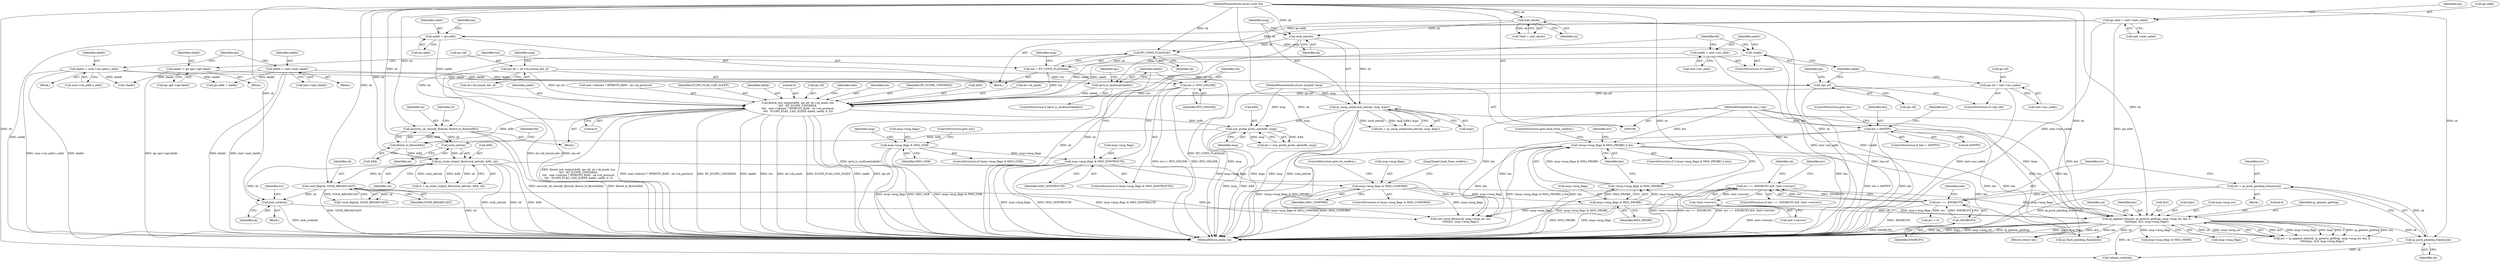 digraph "0_linux_f6d8bd051c391c1c0458a30b2a7abcd939329259_27@API" {
"1000550" [label="(Call,err == -ENOBUFS && !inet->recverr)"];
"1000551" [label="(Call,err == -ENOBUFS)"];
"1000545" [label="(Call,err = ip_push_pending_frames(sk))"];
"1000547" [label="(Call,ip_push_pending_frames(sk))"];
"1000517" [label="(Call,ip_append_data(sk, ip_generic_getfrag, msg->msg_iov, len, 0,\n\t\t\t\t\t&ipc, &rt, msg->msg_flags))"];
"1000513" [label="(Call,lock_sock(sk))"];
"1000440" [label="(Call,ip_route_output_flow(sock_net(sk), &fl4, sk))"];
"1000441" [label="(Call,sock_net(sk))"];
"1000433" [label="(Call,security_sk_classify_flow(sk, flowi4_to_flowi(&fl4)))"];
"1000357" [label="(Call,RT_CONN_FLAGS(sk))"];
"1000255" [label="(Call,sock_net(sk))"];
"1000115" [label="(Call,inet_sk(sk))"];
"1000108" [label="(MethodParameterIn,struct sock *sk)"];
"1000435" [label="(Call,flowi4_to_flowi(&fl4))"];
"1000426" [label="(Call,raw_probe_proto_opt(&fl4, msg))"];
"1000394" [label="(Call,flowi4_init_output(&fl4, ipc.oif, sk->sk_mark, tos,\n\t\t\t\t   RT_SCOPE_UNIVERSE,\n\t\t\t\t   inet->hdrincl ? IPPROTO_RAW : sk->sk_protocol,\n\t\t\t\t   FLOWI_FLAG_CAN_SLEEP, daddr, saddr, 0, 0))"];
"1000377" [label="(Call,ipc.oif = inet->mc_index)"];
"1000373" [label="(Call,!ipc.oif)"];
"1000240" [label="(Call,ipc.oif = sk->sk_bound_dev_if)"];
"1000355" [label="(Call,tos = RT_CONN_FLAGS(sk))"];
"1000365" [label="(Call,tos |= RTO_ONLINK)"];
"1000369" [label="(Call,ipv4_is_multicast(daddr))"];
"1000346" [label="(Call,daddr = ipc.opt->opt.faddr)"];
"1000218" [label="(Call,daddr = inet->inet_daddr)"];
"1000198" [label="(Call,daddr = usin->sin_addr.s_addr)"];
"1000387" [label="(Call,saddr = inet->mc_addr)"];
"1000385" [label="(Call,!saddr)"];
"1000270" [label="(Call,saddr = ipc.addr)"];
"1000223" [label="(Call,ipc.addr = inet->inet_saddr)"];
"1000254" [label="(Call,ip_cmsg_send(sock_net(sk), msg, &ipc))"];
"1000109" [label="(MethodParameterIn,struct msghdr *msg)"];
"1000470" [label="(Call,sock_flag(sk, SOCK_BROADCAST))"];
"1000589" [label="(Call,!(msg->msg_flags & MSG_PROBE) || len)"];
"1000590" [label="(Call,!(msg->msg_flags & MSG_PROBE))"];
"1000591" [label="(Call,msg->msg_flags & MSG_PROBE)"];
"1000475" [label="(Call,msg->msg_flags & MSG_CONFIRM)"];
"1000360" [label="(Call,msg->msg_flags & MSG_DONTROUTE)"];
"1000145" [label="(Call,msg->msg_flags & MSG_OOB)"];
"1000136" [label="(Call,len > 0xFFFF)"];
"1000110" [label="(MethodParameterIn,size_t len)"];
"1000553" [label="(Call,-ENOBUFS)"];
"1000555" [label="(Call,!inet->recverr)"];
"1000227" [label="(Call,inet->inet_saddr)"];
"1000433" [label="(Call,security_sk_classify_flow(sk, flowi4_to_flowi(&fl4)))"];
"1000141" [label="(Identifier,err)"];
"1000365" [label="(Call,tos |= RTO_ONLINK)"];
"1000588" [label="(ControlStructure,if (!(msg->msg_flags & MSG_PROBE) || len))"];
"1000387" [label="(Call,saddr = inet->mc_addr)"];
"1000277" [label="(Identifier,ipc)"];
"1000400" [label="(Call,sk->sk_mark)"];
"1000550" [label="(Call,err == -ENOBUFS && !inet->recverr)"];
"1000518" [label="(Identifier,sk)"];
"1000440" [label="(Call,ip_route_output_flow(sock_net(sk), &fl4, sk))"];
"1000254" [label="(Call,ip_cmsg_send(sock_net(sk), msg, &ipc))"];
"1000355" [label="(Call,tos = RT_CONN_FLAGS(sk))"];
"1000479" [label="(Identifier,MSG_CONFIRM)"];
"1000415" [label="(Identifier,saddr)"];
"1000551" [label="(Call,err == -ENOBUFS)"];
"1000218" [label="(Call,daddr = inet->inet_daddr)"];
"1000223" [label="(Call,ipc.addr = inet->inet_saddr)"];
"1000356" [label="(Identifier,tos)"];
"1000139" [label="(ControlStructure,goto out;)"];
"1000272" [label="(Call,ipc.addr)"];
"1000255" [label="(Call,sock_net(sk))"];
"1000377" [label="(Call,ipc.oif = inet->mc_index)"];
"1000523" [label="(Identifier,len)"];
"1000590" [label="(Call,!(msg->msg_flags & MSG_PROBE))"];
"1000200" [label="(Call,usin->sin_addr.s_addr)"];
"1000341" [label="(Block,)"];
"1000138" [label="(Literal,0xFFFF)"];
"1000517" [label="(Call,ip_append_data(sk, ip_generic_getfrag, msg->msg_iov, len, 0,\n\t\t\t\t\t&ipc, &rt, msg->msg_flags))"];
"1000545" [label="(Call,err = ip_push_pending_frames(sk))"];
"1000434" [label="(Identifier,sk)"];
"1000405" [label="(Call,inet->hdrincl ? IPPROTO_RAW : sk->sk_protocol)"];
"1000475" [label="(Call,msg->msg_flags & MSG_CONFIRM)"];
"1000527" [label="(Call,&rt)"];
"1000346" [label="(Call,daddr = ipc.opt->opt.faddr)"];
"1000225" [label="(Identifier,ipc)"];
"1000471" [label="(Identifier,sk)"];
"1000348" [label="(Call,ipc.opt->opt.faddr)"];
"1000556" [label="(Call,inet->recverr)"];
"1000427" [label="(Call,&fl4)"];
"1000244" [label="(Call,sk->sk_bound_dev_if)"];
"1000413" [label="(Identifier,FLOWI_FLAG_CAN_SLEEP)"];
"1000361" [label="(Call,msg->msg_flags)"];
"1000137" [label="(Identifier,len)"];
"1000372" [label="(ControlStructure,if (!ipc.oif))"];
"1000596" [label="(Identifier,len)"];
"1000592" [label="(Call,msg->msg_flags)"];
"1000258" [label="(Call,&ipc)"];
"1000362" [label="(Identifier,msg)"];
"1000146" [label="(Call,msg->msg_flags)"];
"1000589" [label="(Call,!(msg->msg_flags & MSG_PROBE) || len)"];
"1000516" [label="(Identifier,err)"];
"1000435" [label="(Call,flowi4_to_flowi(&fl4))"];
"1000375" [label="(Identifier,ipc)"];
"1000198" [label="(Call,daddr = usin->sin_addr.s_addr)"];
"1000414" [label="(Identifier,daddr)"];
"1000525" [label="(Call,&ipc)"];
"1000224" [label="(Call,ipc.addr)"];
"1000555" [label="(Call,!inet->recverr)"];
"1000241" [label="(Call,ipc.oif)"];
"1000474" [label="(ControlStructure,if (msg->msg_flags & MSG_CONFIRM))"];
"1000563" [label="(Identifier,sk)"];
"1000552" [label="(Identifier,err)"];
"1000513" [label="(Call,lock_sock(sk))"];
"1000597" [label="(ControlStructure,goto back_from_confirm;)"];
"1000548" [label="(Identifier,sk)"];
"1000529" [label="(Call,msg->msg_flags)"];
"1000270" [label="(Call,saddr = ipc.addr)"];
"1000544" [label="(Block,)"];
"1000275" [label="(Call,ipc.addr = daddr)"];
"1000367" [label="(Identifier,RTO_ONLINK)"];
"1000360" [label="(Call,msg->msg_flags & MSG_DONTROUTE)"];
"1000115" [label="(Call,inet_sk(sk))"];
"1000520" [label="(Call,msg->msg_iov)"];
"1000546" [label="(Identifier,err)"];
"1000359" [label="(ControlStructure,if (msg->msg_flags & MSG_DONTROUTE))"];
"1000416" [label="(Literal,0)"];
"1000384" [label="(ControlStructure,if (!saddr))"];
"1000470" [label="(Call,sock_flag(sk, SOCK_BROADCAST))"];
"1000113" [label="(Call,*inet = inet_sk(sk))"];
"1000357" [label="(Call,RT_CONN_FLAGS(sk))"];
"1000385" [label="(Call,!saddr)"];
"1000240" [label="(Call,ipc.oif = sk->sk_bound_dev_if)"];
"1000386" [label="(Identifier,saddr)"];
"1000515" [label="(Call,err = ip_append_data(sk, ip_generic_getfrag, msg->msg_iov, len, 0,\n\t\t\t\t\t&ipc, &rt, msg->msg_flags))"];
"1000514" [label="(Identifier,sk)"];
"1000144" [label="(ControlStructure,if (msg->msg_flags & MSG_OOB))"];
"1000488" [label="(Call,raw_send_hdrinc(sk, msg->msg_iov, len,\n\t\t\t\t\t&rt, msg->msg_flags))"];
"1000347" [label="(Identifier,daddr)"];
"1000150" [label="(ControlStructure,goto out;)"];
"1000436" [label="(Call,&fl4)"];
"1000109" [label="(MethodParameterIn,struct msghdr *msg)"];
"1000472" [label="(Identifier,SOCK_BROADCAST)"];
"1000389" [label="(Call,inet->mc_addr)"];
"1000580" [label="(Return,return len;)"];
"1000252" [label="(Call,err = ip_cmsg_send(sock_net(sk), msg, &ipc))"];
"1000421" [label="(Identifier,inet)"];
"1000476" [label="(Call,msg->msg_flags)"];
"1000554" [label="(Identifier,ENOBUFS)"];
"1000153" [label="(Identifier,msg)"];
"1000394" [label="(Call,flowi4_init_output(&fl4, ipc.oif, sk->sk_mark, tos,\n\t\t\t\t   RT_SCOPE_UNIVERSE,\n\t\t\t\t   inet->hdrincl ? IPPROTO_RAW : sk->sk_protocol,\n\t\t\t\t   FLOWI_FLAG_CAN_SLEEP, daddr, saddr, 0, 0))"];
"1000219" [label="(Identifier,daddr)"];
"1000443" [label="(Call,&fl4)"];
"1000370" [label="(Identifier,daddr)"];
"1000364" [label="(Identifier,MSG_DONTROUTE)"];
"1000373" [label="(Call,!ipc.oif)"];
"1000481" [label="(JumpTarget,back_from_confirm:)"];
"1000438" [label="(Call,rt = ip_route_output_flow(sock_net(sk), &fl4, sk))"];
"1000480" [label="(ControlStructure,goto do_confirm;)"];
"1000595" [label="(Identifier,MSG_PROBE)"];
"1000257" [label="(Identifier,msg)"];
"1000557" [label="(Identifier,inet)"];
"1000424" [label="(Call,err = raw_probe_proto_opt(&fl4, msg))"];
"1000343" [label="(Call,!daddr)"];
"1000553" [label="(Call,-ENOBUFS)"];
"1000417" [label="(Literal,0)"];
"1000249" [label="(Identifier,msg)"];
"1000429" [label="(Identifier,msg)"];
"1000444" [label="(Identifier,fl4)"];
"1000397" [label="(Call,ipc.oif)"];
"1000562" [label="(Call,release_sock(sk))"];
"1000469" [label="(Call,!sock_flag(sk, SOCK_BROADCAST))"];
"1000549" [label="(ControlStructure,if (err == -ENOBUFS && !inet->recverr))"];
"1000524" [label="(Literal,0)"];
"1000256" [label="(Identifier,sk)"];
"1000368" [label="(ControlStructure,if (ipv4_is_multicast(daddr)))"];
"1000271" [label="(Identifier,saddr)"];
"1000111" [label="(Block,)"];
"1000439" [label="(Identifier,rt)"];
"1000445" [label="(Identifier,sk)"];
"1000381" [label="(Call,inet->mc_index)"];
"1000206" [label="(Block,)"];
"1000145" [label="(Call,msg->msg_flags & MSG_OOB)"];
"1000369" [label="(Call,ipv4_is_multicast(daddr))"];
"1000135" [label="(ControlStructure,if (len > 0xFFFF))"];
"1000539" [label="(Call,msg->msg_flags & MSG_MORE)"];
"1000403" [label="(Identifier,tos)"];
"1000404" [label="(Identifier,RT_SCOPE_UNIVERSE)"];
"1000149" [label="(Identifier,MSG_OOB)"];
"1000591" [label="(Call,msg->msg_flags & MSG_PROBE)"];
"1000602" [label="(MethodReturn,static int)"];
"1000500" [label="(Block,)"];
"1000599" [label="(Identifier,err)"];
"1000519" [label="(Identifier,ip_generic_getfrag)"];
"1000442" [label="(Identifier,sk)"];
"1000232" [label="(Identifier,ipc)"];
"1000396" [label="(Identifier,fl4)"];
"1000374" [label="(Call,ipc.oif)"];
"1000392" [label="(Block,)"];
"1000388" [label="(Identifier,saddr)"];
"1000441" [label="(Call,sock_net(sk))"];
"1000358" [label="(Identifier,sk)"];
"1000395" [label="(Call,&fl4)"];
"1000575" [label="(Call,err < 0)"];
"1000136" [label="(Call,len > 0xFFFF)"];
"1000534" [label="(Call,ip_flush_pending_frames(sk))"];
"1000560" [label="(Identifier,err)"];
"1000378" [label="(Call,ipc.oif)"];
"1000379" [label="(Identifier,ipc)"];
"1000547" [label="(Call,ip_push_pending_frames(sk))"];
"1000116" [label="(Identifier,sk)"];
"1000155" [label="(Block,)"];
"1000426" [label="(Call,raw_probe_proto_opt(&fl4, msg))"];
"1000220" [label="(Call,inet->inet_daddr)"];
"1000199" [label="(Identifier,daddr)"];
"1000366" [label="(Identifier,tos)"];
"1000108" [label="(MethodParameterIn,struct sock *sk)"];
"1000110" [label="(MethodParameterIn,size_t len)"];
"1000550" -> "1000549"  [label="AST: "];
"1000550" -> "1000551"  [label="CFG: "];
"1000550" -> "1000555"  [label="CFG: "];
"1000551" -> "1000550"  [label="AST: "];
"1000555" -> "1000550"  [label="AST: "];
"1000560" -> "1000550"  [label="CFG: "];
"1000563" -> "1000550"  [label="CFG: "];
"1000550" -> "1000602"  [label="DDG: err == -ENOBUFS && !inet->recverr"];
"1000550" -> "1000602"  [label="DDG: !inet->recverr"];
"1000550" -> "1000602"  [label="DDG: err == -ENOBUFS"];
"1000551" -> "1000550"  [label="DDG: err"];
"1000551" -> "1000550"  [label="DDG: -ENOBUFS"];
"1000555" -> "1000550"  [label="DDG: inet->recverr"];
"1000551" -> "1000553"  [label="CFG: "];
"1000552" -> "1000551"  [label="AST: "];
"1000553" -> "1000551"  [label="AST: "];
"1000557" -> "1000551"  [label="CFG: "];
"1000551" -> "1000602"  [label="DDG: -ENOBUFS"];
"1000545" -> "1000551"  [label="DDG: err"];
"1000553" -> "1000551"  [label="DDG: ENOBUFS"];
"1000551" -> "1000575"  [label="DDG: err"];
"1000545" -> "1000544"  [label="AST: "];
"1000545" -> "1000547"  [label="CFG: "];
"1000546" -> "1000545"  [label="AST: "];
"1000547" -> "1000545"  [label="AST: "];
"1000552" -> "1000545"  [label="CFG: "];
"1000545" -> "1000602"  [label="DDG: ip_push_pending_frames(sk)"];
"1000547" -> "1000545"  [label="DDG: sk"];
"1000547" -> "1000548"  [label="CFG: "];
"1000548" -> "1000547"  [label="AST: "];
"1000517" -> "1000547"  [label="DDG: sk"];
"1000108" -> "1000547"  [label="DDG: sk"];
"1000547" -> "1000562"  [label="DDG: sk"];
"1000517" -> "1000515"  [label="AST: "];
"1000517" -> "1000529"  [label="CFG: "];
"1000518" -> "1000517"  [label="AST: "];
"1000519" -> "1000517"  [label="AST: "];
"1000520" -> "1000517"  [label="AST: "];
"1000523" -> "1000517"  [label="AST: "];
"1000524" -> "1000517"  [label="AST: "];
"1000525" -> "1000517"  [label="AST: "];
"1000527" -> "1000517"  [label="AST: "];
"1000529" -> "1000517"  [label="AST: "];
"1000515" -> "1000517"  [label="CFG: "];
"1000517" -> "1000602"  [label="DDG: &ipc"];
"1000517" -> "1000602"  [label="DDG: msg->msg_iov"];
"1000517" -> "1000602"  [label="DDG: ip_generic_getfrag"];
"1000517" -> "1000602"  [label="DDG: msg->msg_flags"];
"1000517" -> "1000602"  [label="DDG: &rt"];
"1000517" -> "1000602"  [label="DDG: len"];
"1000517" -> "1000515"  [label="DDG: &rt"];
"1000517" -> "1000515"  [label="DDG: msg->msg_flags"];
"1000517" -> "1000515"  [label="DDG: &ipc"];
"1000517" -> "1000515"  [label="DDG: 0"];
"1000517" -> "1000515"  [label="DDG: ip_generic_getfrag"];
"1000517" -> "1000515"  [label="DDG: len"];
"1000517" -> "1000515"  [label="DDG: sk"];
"1000517" -> "1000515"  [label="DDG: msg->msg_iov"];
"1000513" -> "1000517"  [label="DDG: sk"];
"1000108" -> "1000517"  [label="DDG: sk"];
"1000589" -> "1000517"  [label="DDG: len"];
"1000136" -> "1000517"  [label="DDG: len"];
"1000110" -> "1000517"  [label="DDG: len"];
"1000254" -> "1000517"  [label="DDG: &ipc"];
"1000475" -> "1000517"  [label="DDG: msg->msg_flags"];
"1000591" -> "1000517"  [label="DDG: msg->msg_flags"];
"1000517" -> "1000534"  [label="DDG: sk"];
"1000517" -> "1000539"  [label="DDG: msg->msg_flags"];
"1000517" -> "1000562"  [label="DDG: sk"];
"1000517" -> "1000580"  [label="DDG: len"];
"1000513" -> "1000500"  [label="AST: "];
"1000513" -> "1000514"  [label="CFG: "];
"1000514" -> "1000513"  [label="AST: "];
"1000516" -> "1000513"  [label="CFG: "];
"1000513" -> "1000602"  [label="DDG: lock_sock(sk)"];
"1000440" -> "1000513"  [label="DDG: sk"];
"1000470" -> "1000513"  [label="DDG: sk"];
"1000108" -> "1000513"  [label="DDG: sk"];
"1000440" -> "1000438"  [label="AST: "];
"1000440" -> "1000445"  [label="CFG: "];
"1000441" -> "1000440"  [label="AST: "];
"1000443" -> "1000440"  [label="AST: "];
"1000445" -> "1000440"  [label="AST: "];
"1000438" -> "1000440"  [label="CFG: "];
"1000440" -> "1000602"  [label="DDG: &fl4"];
"1000440" -> "1000602"  [label="DDG: sk"];
"1000440" -> "1000602"  [label="DDG: sock_net(sk)"];
"1000440" -> "1000438"  [label="DDG: sock_net(sk)"];
"1000440" -> "1000438"  [label="DDG: &fl4"];
"1000440" -> "1000438"  [label="DDG: sk"];
"1000441" -> "1000440"  [label="DDG: sk"];
"1000435" -> "1000440"  [label="DDG: &fl4"];
"1000108" -> "1000440"  [label="DDG: sk"];
"1000440" -> "1000470"  [label="DDG: sk"];
"1000440" -> "1000488"  [label="DDG: sk"];
"1000441" -> "1000442"  [label="CFG: "];
"1000442" -> "1000441"  [label="AST: "];
"1000444" -> "1000441"  [label="CFG: "];
"1000433" -> "1000441"  [label="DDG: sk"];
"1000108" -> "1000441"  [label="DDG: sk"];
"1000433" -> "1000392"  [label="AST: "];
"1000433" -> "1000435"  [label="CFG: "];
"1000434" -> "1000433"  [label="AST: "];
"1000435" -> "1000433"  [label="AST: "];
"1000439" -> "1000433"  [label="CFG: "];
"1000433" -> "1000602"  [label="DDG: security_sk_classify_flow(sk, flowi4_to_flowi(&fl4))"];
"1000433" -> "1000602"  [label="DDG: flowi4_to_flowi(&fl4)"];
"1000357" -> "1000433"  [label="DDG: sk"];
"1000108" -> "1000433"  [label="DDG: sk"];
"1000435" -> "1000433"  [label="DDG: &fl4"];
"1000357" -> "1000355"  [label="AST: "];
"1000357" -> "1000358"  [label="CFG: "];
"1000358" -> "1000357"  [label="AST: "];
"1000355" -> "1000357"  [label="CFG: "];
"1000357" -> "1000602"  [label="DDG: sk"];
"1000357" -> "1000355"  [label="DDG: sk"];
"1000255" -> "1000357"  [label="DDG: sk"];
"1000115" -> "1000357"  [label="DDG: sk"];
"1000108" -> "1000357"  [label="DDG: sk"];
"1000255" -> "1000254"  [label="AST: "];
"1000255" -> "1000256"  [label="CFG: "];
"1000256" -> "1000255"  [label="AST: "];
"1000257" -> "1000255"  [label="CFG: "];
"1000255" -> "1000602"  [label="DDG: sk"];
"1000255" -> "1000254"  [label="DDG: sk"];
"1000115" -> "1000255"  [label="DDG: sk"];
"1000108" -> "1000255"  [label="DDG: sk"];
"1000115" -> "1000113"  [label="AST: "];
"1000115" -> "1000116"  [label="CFG: "];
"1000116" -> "1000115"  [label="AST: "];
"1000113" -> "1000115"  [label="CFG: "];
"1000115" -> "1000602"  [label="DDG: sk"];
"1000115" -> "1000113"  [label="DDG: sk"];
"1000108" -> "1000115"  [label="DDG: sk"];
"1000108" -> "1000106"  [label="AST: "];
"1000108" -> "1000602"  [label="DDG: sk"];
"1000108" -> "1000470"  [label="DDG: sk"];
"1000108" -> "1000488"  [label="DDG: sk"];
"1000108" -> "1000534"  [label="DDG: sk"];
"1000108" -> "1000562"  [label="DDG: sk"];
"1000435" -> "1000436"  [label="CFG: "];
"1000436" -> "1000435"  [label="AST: "];
"1000426" -> "1000435"  [label="DDG: &fl4"];
"1000394" -> "1000435"  [label="DDG: &fl4"];
"1000426" -> "1000424"  [label="AST: "];
"1000426" -> "1000429"  [label="CFG: "];
"1000427" -> "1000426"  [label="AST: "];
"1000429" -> "1000426"  [label="AST: "];
"1000424" -> "1000426"  [label="CFG: "];
"1000426" -> "1000602"  [label="DDG: &fl4"];
"1000426" -> "1000602"  [label="DDG: msg"];
"1000426" -> "1000424"  [label="DDG: &fl4"];
"1000426" -> "1000424"  [label="DDG: msg"];
"1000394" -> "1000426"  [label="DDG: &fl4"];
"1000254" -> "1000426"  [label="DDG: msg"];
"1000109" -> "1000426"  [label="DDG: msg"];
"1000394" -> "1000392"  [label="AST: "];
"1000394" -> "1000417"  [label="CFG: "];
"1000395" -> "1000394"  [label="AST: "];
"1000397" -> "1000394"  [label="AST: "];
"1000400" -> "1000394"  [label="AST: "];
"1000403" -> "1000394"  [label="AST: "];
"1000404" -> "1000394"  [label="AST: "];
"1000405" -> "1000394"  [label="AST: "];
"1000413" -> "1000394"  [label="AST: "];
"1000414" -> "1000394"  [label="AST: "];
"1000415" -> "1000394"  [label="AST: "];
"1000416" -> "1000394"  [label="AST: "];
"1000417" -> "1000394"  [label="AST: "];
"1000421" -> "1000394"  [label="CFG: "];
"1000394" -> "1000602"  [label="DDG: ipc.oif"];
"1000394" -> "1000602"  [label="DDG: flowi4_init_output(&fl4, ipc.oif, sk->sk_mark, tos,\n\t\t\t\t   RT_SCOPE_UNIVERSE,\n\t\t\t\t   inet->hdrincl ? IPPROTO_RAW : sk->sk_protocol,\n\t\t\t\t   FLOWI_FLAG_CAN_SLEEP, daddr, saddr, 0, 0)"];
"1000394" -> "1000602"  [label="DDG: inet->hdrincl ? IPPROTO_RAW : sk->sk_protocol"];
"1000394" -> "1000602"  [label="DDG: RT_SCOPE_UNIVERSE"];
"1000394" -> "1000602"  [label="DDG: daddr"];
"1000394" -> "1000602"  [label="DDG: tos"];
"1000394" -> "1000602"  [label="DDG: sk->sk_mark"];
"1000394" -> "1000602"  [label="DDG: FLOWI_FLAG_CAN_SLEEP"];
"1000394" -> "1000602"  [label="DDG: saddr"];
"1000377" -> "1000394"  [label="DDG: ipc.oif"];
"1000373" -> "1000394"  [label="DDG: ipc.oif"];
"1000240" -> "1000394"  [label="DDG: ipc.oif"];
"1000355" -> "1000394"  [label="DDG: tos"];
"1000365" -> "1000394"  [label="DDG: tos"];
"1000369" -> "1000394"  [label="DDG: daddr"];
"1000387" -> "1000394"  [label="DDG: saddr"];
"1000385" -> "1000394"  [label="DDG: saddr"];
"1000270" -> "1000394"  [label="DDG: saddr"];
"1000377" -> "1000372"  [label="AST: "];
"1000377" -> "1000381"  [label="CFG: "];
"1000378" -> "1000377"  [label="AST: "];
"1000381" -> "1000377"  [label="AST: "];
"1000386" -> "1000377"  [label="CFG: "];
"1000377" -> "1000602"  [label="DDG: inet->mc_index"];
"1000373" -> "1000372"  [label="AST: "];
"1000373" -> "1000374"  [label="CFG: "];
"1000374" -> "1000373"  [label="AST: "];
"1000379" -> "1000373"  [label="CFG: "];
"1000386" -> "1000373"  [label="CFG: "];
"1000373" -> "1000602"  [label="DDG: !ipc.oif"];
"1000240" -> "1000373"  [label="DDG: ipc.oif"];
"1000240" -> "1000111"  [label="AST: "];
"1000240" -> "1000244"  [label="CFG: "];
"1000241" -> "1000240"  [label="AST: "];
"1000244" -> "1000240"  [label="AST: "];
"1000249" -> "1000240"  [label="CFG: "];
"1000240" -> "1000602"  [label="DDG: sk->sk_bound_dev_if"];
"1000240" -> "1000602"  [label="DDG: ipc.oif"];
"1000355" -> "1000111"  [label="AST: "];
"1000356" -> "1000355"  [label="AST: "];
"1000362" -> "1000355"  [label="CFG: "];
"1000355" -> "1000602"  [label="DDG: RT_CONN_FLAGS(sk)"];
"1000355" -> "1000365"  [label="DDG: tos"];
"1000365" -> "1000359"  [label="AST: "];
"1000365" -> "1000367"  [label="CFG: "];
"1000366" -> "1000365"  [label="AST: "];
"1000367" -> "1000365"  [label="AST: "];
"1000370" -> "1000365"  [label="CFG: "];
"1000365" -> "1000602"  [label="DDG: tos |= RTO_ONLINK"];
"1000365" -> "1000602"  [label="DDG: RTO_ONLINK"];
"1000369" -> "1000368"  [label="AST: "];
"1000369" -> "1000370"  [label="CFG: "];
"1000370" -> "1000369"  [label="AST: "];
"1000375" -> "1000369"  [label="CFG: "];
"1000396" -> "1000369"  [label="CFG: "];
"1000369" -> "1000602"  [label="DDG: ipv4_is_multicast(daddr)"];
"1000346" -> "1000369"  [label="DDG: daddr"];
"1000218" -> "1000369"  [label="DDG: daddr"];
"1000198" -> "1000369"  [label="DDG: daddr"];
"1000346" -> "1000341"  [label="AST: "];
"1000346" -> "1000348"  [label="CFG: "];
"1000347" -> "1000346"  [label="AST: "];
"1000348" -> "1000346"  [label="AST: "];
"1000356" -> "1000346"  [label="CFG: "];
"1000346" -> "1000602"  [label="DDG: ipc.opt->opt.faddr"];
"1000218" -> "1000206"  [label="AST: "];
"1000218" -> "1000220"  [label="CFG: "];
"1000219" -> "1000218"  [label="AST: "];
"1000220" -> "1000218"  [label="AST: "];
"1000225" -> "1000218"  [label="CFG: "];
"1000218" -> "1000602"  [label="DDG: daddr"];
"1000218" -> "1000602"  [label="DDG: inet->inet_daddr"];
"1000218" -> "1000275"  [label="DDG: daddr"];
"1000218" -> "1000343"  [label="DDG: daddr"];
"1000198" -> "1000155"  [label="AST: "];
"1000198" -> "1000200"  [label="CFG: "];
"1000199" -> "1000198"  [label="AST: "];
"1000200" -> "1000198"  [label="AST: "];
"1000225" -> "1000198"  [label="CFG: "];
"1000198" -> "1000602"  [label="DDG: usin->sin_addr.s_addr"];
"1000198" -> "1000602"  [label="DDG: daddr"];
"1000198" -> "1000275"  [label="DDG: daddr"];
"1000198" -> "1000343"  [label="DDG: daddr"];
"1000387" -> "1000384"  [label="AST: "];
"1000387" -> "1000389"  [label="CFG: "];
"1000388" -> "1000387"  [label="AST: "];
"1000389" -> "1000387"  [label="AST: "];
"1000396" -> "1000387"  [label="CFG: "];
"1000387" -> "1000602"  [label="DDG: inet->mc_addr"];
"1000385" -> "1000384"  [label="AST: "];
"1000385" -> "1000386"  [label="CFG: "];
"1000386" -> "1000385"  [label="AST: "];
"1000388" -> "1000385"  [label="CFG: "];
"1000396" -> "1000385"  [label="CFG: "];
"1000385" -> "1000602"  [label="DDG: !saddr"];
"1000270" -> "1000385"  [label="DDG: saddr"];
"1000270" -> "1000111"  [label="AST: "];
"1000270" -> "1000272"  [label="CFG: "];
"1000271" -> "1000270"  [label="AST: "];
"1000272" -> "1000270"  [label="AST: "];
"1000277" -> "1000270"  [label="CFG: "];
"1000270" -> "1000602"  [label="DDG: saddr"];
"1000223" -> "1000270"  [label="DDG: ipc.addr"];
"1000223" -> "1000111"  [label="AST: "];
"1000223" -> "1000227"  [label="CFG: "];
"1000224" -> "1000223"  [label="AST: "];
"1000227" -> "1000223"  [label="AST: "];
"1000232" -> "1000223"  [label="CFG: "];
"1000223" -> "1000602"  [label="DDG: inet->inet_saddr"];
"1000223" -> "1000602"  [label="DDG: ipc.addr"];
"1000254" -> "1000252"  [label="AST: "];
"1000254" -> "1000258"  [label="CFG: "];
"1000257" -> "1000254"  [label="AST: "];
"1000258" -> "1000254"  [label="AST: "];
"1000252" -> "1000254"  [label="CFG: "];
"1000254" -> "1000602"  [label="DDG: sock_net(sk)"];
"1000254" -> "1000602"  [label="DDG: &ipc"];
"1000254" -> "1000602"  [label="DDG: msg"];
"1000254" -> "1000252"  [label="DDG: sock_net(sk)"];
"1000254" -> "1000252"  [label="DDG: msg"];
"1000254" -> "1000252"  [label="DDG: &ipc"];
"1000109" -> "1000254"  [label="DDG: msg"];
"1000109" -> "1000106"  [label="AST: "];
"1000109" -> "1000602"  [label="DDG: msg"];
"1000470" -> "1000469"  [label="AST: "];
"1000470" -> "1000472"  [label="CFG: "];
"1000471" -> "1000470"  [label="AST: "];
"1000472" -> "1000470"  [label="AST: "];
"1000469" -> "1000470"  [label="CFG: "];
"1000470" -> "1000602"  [label="DDG: SOCK_BROADCAST"];
"1000470" -> "1000602"  [label="DDG: sk"];
"1000470" -> "1000469"  [label="DDG: sk"];
"1000470" -> "1000469"  [label="DDG: SOCK_BROADCAST"];
"1000470" -> "1000488"  [label="DDG: sk"];
"1000589" -> "1000588"  [label="AST: "];
"1000589" -> "1000590"  [label="CFG: "];
"1000589" -> "1000596"  [label="CFG: "];
"1000590" -> "1000589"  [label="AST: "];
"1000596" -> "1000589"  [label="AST: "];
"1000597" -> "1000589"  [label="CFG: "];
"1000599" -> "1000589"  [label="CFG: "];
"1000589" -> "1000602"  [label="DDG: !(msg->msg_flags & MSG_PROBE) || len"];
"1000589" -> "1000602"  [label="DDG: !(msg->msg_flags & MSG_PROBE)"];
"1000589" -> "1000602"  [label="DDG: len"];
"1000589" -> "1000488"  [label="DDG: len"];
"1000589" -> "1000580"  [label="DDG: len"];
"1000590" -> "1000589"  [label="DDG: msg->msg_flags & MSG_PROBE"];
"1000136" -> "1000589"  [label="DDG: len"];
"1000110" -> "1000589"  [label="DDG: len"];
"1000590" -> "1000591"  [label="CFG: "];
"1000591" -> "1000590"  [label="AST: "];
"1000596" -> "1000590"  [label="CFG: "];
"1000590" -> "1000602"  [label="DDG: msg->msg_flags & MSG_PROBE"];
"1000591" -> "1000590"  [label="DDG: msg->msg_flags"];
"1000591" -> "1000590"  [label="DDG: MSG_PROBE"];
"1000591" -> "1000595"  [label="CFG: "];
"1000592" -> "1000591"  [label="AST: "];
"1000595" -> "1000591"  [label="AST: "];
"1000591" -> "1000602"  [label="DDG: MSG_PROBE"];
"1000591" -> "1000602"  [label="DDG: msg->msg_flags"];
"1000591" -> "1000488"  [label="DDG: msg->msg_flags"];
"1000475" -> "1000591"  [label="DDG: msg->msg_flags"];
"1000475" -> "1000474"  [label="AST: "];
"1000475" -> "1000479"  [label="CFG: "];
"1000476" -> "1000475"  [label="AST: "];
"1000479" -> "1000475"  [label="AST: "];
"1000480" -> "1000475"  [label="CFG: "];
"1000481" -> "1000475"  [label="CFG: "];
"1000475" -> "1000602"  [label="DDG: MSG_CONFIRM"];
"1000475" -> "1000602"  [label="DDG: msg->msg_flags & MSG_CONFIRM"];
"1000360" -> "1000475"  [label="DDG: msg->msg_flags"];
"1000475" -> "1000488"  [label="DDG: msg->msg_flags"];
"1000360" -> "1000359"  [label="AST: "];
"1000360" -> "1000364"  [label="CFG: "];
"1000361" -> "1000360"  [label="AST: "];
"1000364" -> "1000360"  [label="AST: "];
"1000366" -> "1000360"  [label="CFG: "];
"1000370" -> "1000360"  [label="CFG: "];
"1000360" -> "1000602"  [label="DDG: msg->msg_flags"];
"1000360" -> "1000602"  [label="DDG: MSG_DONTROUTE"];
"1000360" -> "1000602"  [label="DDG: msg->msg_flags & MSG_DONTROUTE"];
"1000145" -> "1000360"  [label="DDG: msg->msg_flags"];
"1000145" -> "1000144"  [label="AST: "];
"1000145" -> "1000149"  [label="CFG: "];
"1000146" -> "1000145"  [label="AST: "];
"1000149" -> "1000145"  [label="AST: "];
"1000150" -> "1000145"  [label="CFG: "];
"1000153" -> "1000145"  [label="CFG: "];
"1000145" -> "1000602"  [label="DDG: MSG_OOB"];
"1000145" -> "1000602"  [label="DDG: msg->msg_flags & MSG_OOB"];
"1000145" -> "1000602"  [label="DDG: msg->msg_flags"];
"1000136" -> "1000135"  [label="AST: "];
"1000136" -> "1000138"  [label="CFG: "];
"1000137" -> "1000136"  [label="AST: "];
"1000138" -> "1000136"  [label="AST: "];
"1000139" -> "1000136"  [label="CFG: "];
"1000141" -> "1000136"  [label="CFG: "];
"1000136" -> "1000602"  [label="DDG: len > 0xFFFF"];
"1000136" -> "1000602"  [label="DDG: len"];
"1000110" -> "1000136"  [label="DDG: len"];
"1000136" -> "1000488"  [label="DDG: len"];
"1000136" -> "1000580"  [label="DDG: len"];
"1000110" -> "1000106"  [label="AST: "];
"1000110" -> "1000602"  [label="DDG: len"];
"1000110" -> "1000488"  [label="DDG: len"];
"1000110" -> "1000580"  [label="DDG: len"];
"1000553" -> "1000554"  [label="CFG: "];
"1000554" -> "1000553"  [label="AST: "];
"1000553" -> "1000602"  [label="DDG: ENOBUFS"];
"1000555" -> "1000556"  [label="CFG: "];
"1000556" -> "1000555"  [label="AST: "];
"1000555" -> "1000602"  [label="DDG: inet->recverr"];
}
